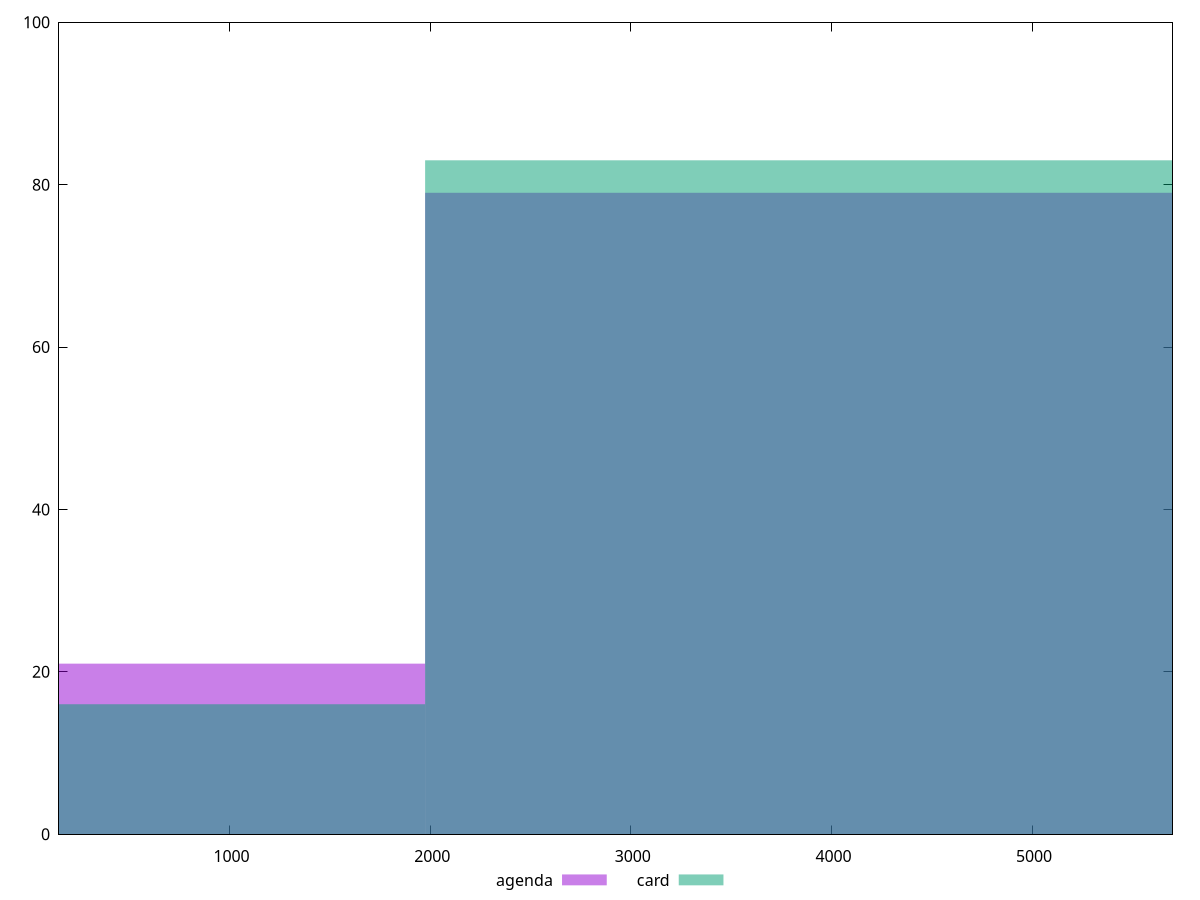 reset

$agenda <<EOF
3949.823499284278 79
0 21
EOF

$card <<EOF
3949.823499284278 83
0 16
EOF

set key outside below
set boxwidth 3949.823499284278
set xrange [150:5700]
set yrange [0:100]
set trange [0:100]
set style fill transparent solid 0.5 noborder
set terminal svg size 640, 500 enhanced background rgb 'white'
set output "reports/report_00027_2021-02-24T12-40-31.850Z/uses-text-compression/comparison/histogram/1_vs_2.svg"

plot $agenda title "agenda" with boxes, \
     $card title "card" with boxes

reset
